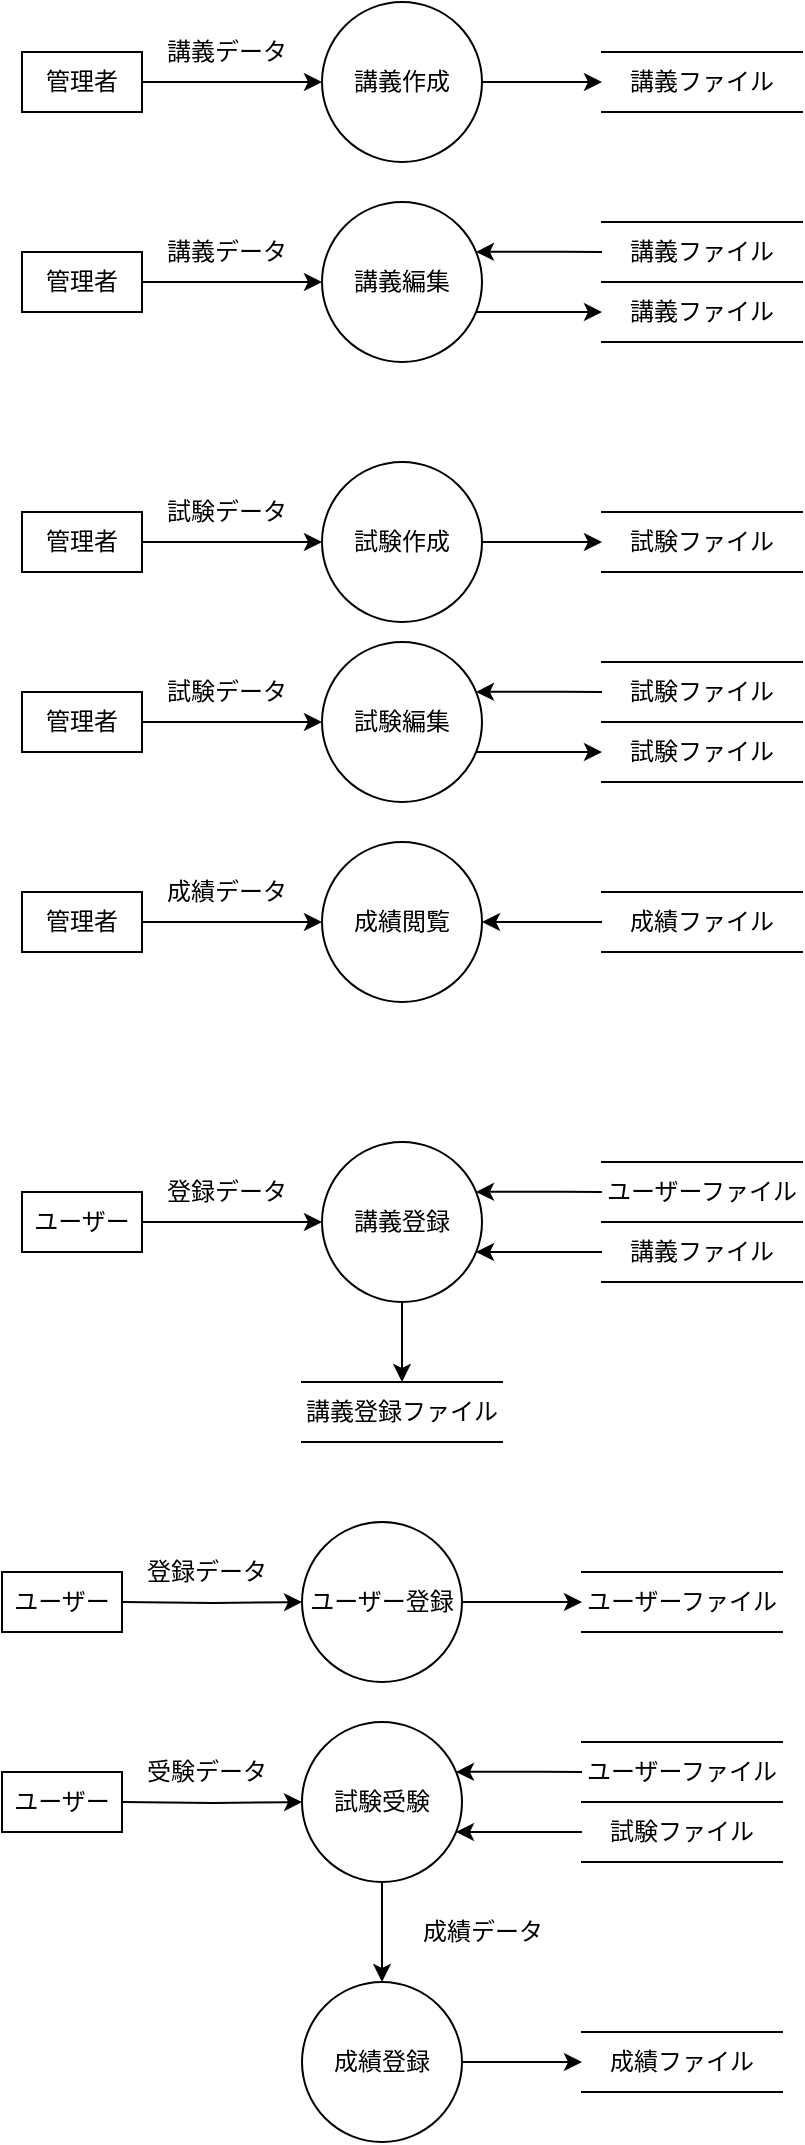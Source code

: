 <mxfile version="21.3.2" type="github">
  <diagram name="ページ1" id="FrLD95RIQMmI8HftjJOb">
    <mxGraphModel dx="681" dy="443" grid="1" gridSize="10" guides="1" tooltips="1" connect="1" arrows="1" fold="1" page="1" pageScale="1" pageWidth="827" pageHeight="1169" math="0" shadow="0">
      <root>
        <mxCell id="0" />
        <mxCell id="1" parent="0" />
        <mxCell id="FJ1qnEI9ynzxD4xMnwjm-6" value="" style="edgeStyle=orthogonalEdgeStyle;rounded=0;orthogonalLoop=1;jettySize=auto;html=1;" edge="1" parent="1" source="FJ1qnEI9ynzxD4xMnwjm-2" target="FJ1qnEI9ynzxD4xMnwjm-3">
          <mxGeometry relative="1" as="geometry" />
        </mxCell>
        <mxCell id="FJ1qnEI9ynzxD4xMnwjm-2" value="管理者" style="html=1;whiteSpace=wrap;" vertex="1" parent="1">
          <mxGeometry x="90" y="65" width="60" height="30" as="geometry" />
        </mxCell>
        <mxCell id="FJ1qnEI9ynzxD4xMnwjm-8" value="" style="edgeStyle=orthogonalEdgeStyle;rounded=0;orthogonalLoop=1;jettySize=auto;html=1;" edge="1" parent="1" source="FJ1qnEI9ynzxD4xMnwjm-3" target="FJ1qnEI9ynzxD4xMnwjm-7">
          <mxGeometry relative="1" as="geometry" />
        </mxCell>
        <mxCell id="FJ1qnEI9ynzxD4xMnwjm-3" value="講義作成" style="shape=ellipse;html=1;dashed=0;whiteSpace=wrap;aspect=fixed;perimeter=ellipsePerimeter;" vertex="1" parent="1">
          <mxGeometry x="240" y="40" width="80" height="80" as="geometry" />
        </mxCell>
        <mxCell id="FJ1qnEI9ynzxD4xMnwjm-7" value="講義ファイル" style="html=1;dashed=0;whiteSpace=wrap;shape=partialRectangle;right=0;left=0;" vertex="1" parent="1">
          <mxGeometry x="380" y="65" width="100" height="30" as="geometry" />
        </mxCell>
        <mxCell id="FJ1qnEI9ynzxD4xMnwjm-9" value="" style="edgeStyle=orthogonalEdgeStyle;rounded=0;orthogonalLoop=1;jettySize=auto;html=1;" edge="1" parent="1" source="FJ1qnEI9ynzxD4xMnwjm-10" target="FJ1qnEI9ynzxD4xMnwjm-12">
          <mxGeometry relative="1" as="geometry" />
        </mxCell>
        <mxCell id="FJ1qnEI9ynzxD4xMnwjm-10" value="管理者" style="html=1;whiteSpace=wrap;" vertex="1" parent="1">
          <mxGeometry x="90" y="295" width="60" height="30" as="geometry" />
        </mxCell>
        <mxCell id="FJ1qnEI9ynzxD4xMnwjm-11" value="" style="edgeStyle=orthogonalEdgeStyle;rounded=0;orthogonalLoop=1;jettySize=auto;html=1;" edge="1" parent="1" source="FJ1qnEI9ynzxD4xMnwjm-12" target="FJ1qnEI9ynzxD4xMnwjm-13">
          <mxGeometry relative="1" as="geometry" />
        </mxCell>
        <mxCell id="FJ1qnEI9ynzxD4xMnwjm-12" value="試験作成" style="shape=ellipse;html=1;dashed=0;whiteSpace=wrap;aspect=fixed;perimeter=ellipsePerimeter;" vertex="1" parent="1">
          <mxGeometry x="240" y="270" width="80" height="80" as="geometry" />
        </mxCell>
        <mxCell id="FJ1qnEI9ynzxD4xMnwjm-13" value="試験ファイル" style="html=1;dashed=0;whiteSpace=wrap;shape=partialRectangle;right=0;left=0;" vertex="1" parent="1">
          <mxGeometry x="380" y="295" width="100" height="30" as="geometry" />
        </mxCell>
        <mxCell id="FJ1qnEI9ynzxD4xMnwjm-14" value="講義データ" style="text;html=1;align=center;verticalAlign=middle;resizable=0;points=[];autosize=1;strokeColor=none;fillColor=none;" vertex="1" parent="1">
          <mxGeometry x="152" y="50" width="80" height="30" as="geometry" />
        </mxCell>
        <mxCell id="FJ1qnEI9ynzxD4xMnwjm-15" value="試験データ" style="text;html=1;align=center;verticalAlign=middle;resizable=0;points=[];autosize=1;strokeColor=none;fillColor=none;" vertex="1" parent="1">
          <mxGeometry x="152" y="280" width="80" height="30" as="geometry" />
        </mxCell>
        <mxCell id="FJ1qnEI9ynzxD4xMnwjm-19" value="" style="edgeStyle=orthogonalEdgeStyle;rounded=0;orthogonalLoop=1;jettySize=auto;html=1;" edge="1" parent="1" target="FJ1qnEI9ynzxD4xMnwjm-22">
          <mxGeometry relative="1" as="geometry">
            <mxPoint x="140" y="840" as="sourcePoint" />
          </mxGeometry>
        </mxCell>
        <mxCell id="FJ1qnEI9ynzxD4xMnwjm-20" value="ユーザー" style="html=1;whiteSpace=wrap;" vertex="1" parent="1">
          <mxGeometry x="80" y="925" width="60" height="30" as="geometry" />
        </mxCell>
        <mxCell id="FJ1qnEI9ynzxD4xMnwjm-21" value="" style="edgeStyle=orthogonalEdgeStyle;rounded=0;orthogonalLoop=1;jettySize=auto;html=1;" edge="1" parent="1" source="FJ1qnEI9ynzxD4xMnwjm-22" target="FJ1qnEI9ynzxD4xMnwjm-23">
          <mxGeometry relative="1" as="geometry" />
        </mxCell>
        <mxCell id="FJ1qnEI9ynzxD4xMnwjm-22" value="ユーザー登録" style="shape=ellipse;html=1;dashed=0;whiteSpace=wrap;aspect=fixed;perimeter=ellipsePerimeter;" vertex="1" parent="1">
          <mxGeometry x="230" y="800" width="80" height="80" as="geometry" />
        </mxCell>
        <mxCell id="FJ1qnEI9ynzxD4xMnwjm-23" value="ユーザーファイル" style="html=1;dashed=0;whiteSpace=wrap;shape=partialRectangle;right=0;left=0;" vertex="1" parent="1">
          <mxGeometry x="370" y="825" width="100" height="30" as="geometry" />
        </mxCell>
        <mxCell id="FJ1qnEI9ynzxD4xMnwjm-24" value="登録データ" style="text;html=1;align=center;verticalAlign=middle;resizable=0;points=[];autosize=1;strokeColor=none;fillColor=none;" vertex="1" parent="1">
          <mxGeometry x="142" y="810" width="80" height="30" as="geometry" />
        </mxCell>
        <mxCell id="FJ1qnEI9ynzxD4xMnwjm-25" value="" style="edgeStyle=orthogonalEdgeStyle;rounded=0;orthogonalLoop=1;jettySize=auto;html=1;" edge="1" parent="1" target="FJ1qnEI9ynzxD4xMnwjm-28">
          <mxGeometry relative="1" as="geometry">
            <mxPoint x="140" y="940" as="sourcePoint" />
          </mxGeometry>
        </mxCell>
        <mxCell id="FJ1qnEI9ynzxD4xMnwjm-26" value="ユーザー" style="html=1;whiteSpace=wrap;" vertex="1" parent="1">
          <mxGeometry x="80" y="825" width="60" height="30" as="geometry" />
        </mxCell>
        <mxCell id="FJ1qnEI9ynzxD4xMnwjm-32" value="" style="edgeStyle=orthogonalEdgeStyle;rounded=0;orthogonalLoop=1;jettySize=auto;html=1;" edge="1" parent="1" source="FJ1qnEI9ynzxD4xMnwjm-28" target="FJ1qnEI9ynzxD4xMnwjm-31">
          <mxGeometry relative="1" as="geometry" />
        </mxCell>
        <mxCell id="FJ1qnEI9ynzxD4xMnwjm-28" value="試験受験" style="shape=ellipse;html=1;dashed=0;whiteSpace=wrap;aspect=fixed;perimeter=ellipsePerimeter;" vertex="1" parent="1">
          <mxGeometry x="230" y="900" width="80" height="80" as="geometry" />
        </mxCell>
        <mxCell id="FJ1qnEI9ynzxD4xMnwjm-30" value="受験データ" style="text;html=1;align=center;verticalAlign=middle;resizable=0;points=[];autosize=1;strokeColor=none;fillColor=none;" vertex="1" parent="1">
          <mxGeometry x="142" y="910" width="80" height="30" as="geometry" />
        </mxCell>
        <mxCell id="FJ1qnEI9ynzxD4xMnwjm-35" value="" style="edgeStyle=orthogonalEdgeStyle;rounded=0;orthogonalLoop=1;jettySize=auto;html=1;" edge="1" parent="1" source="FJ1qnEI9ynzxD4xMnwjm-31" target="FJ1qnEI9ynzxD4xMnwjm-34">
          <mxGeometry relative="1" as="geometry" />
        </mxCell>
        <mxCell id="FJ1qnEI9ynzxD4xMnwjm-31" value="成績登録" style="shape=ellipse;html=1;dashed=0;whiteSpace=wrap;aspect=fixed;perimeter=ellipsePerimeter;" vertex="1" parent="1">
          <mxGeometry x="230" y="1030" width="80" height="80" as="geometry" />
        </mxCell>
        <mxCell id="FJ1qnEI9ynzxD4xMnwjm-33" value="成績データ" style="text;html=1;align=center;verticalAlign=middle;resizable=0;points=[];autosize=1;strokeColor=none;fillColor=none;" vertex="1" parent="1">
          <mxGeometry x="280" y="990" width="80" height="30" as="geometry" />
        </mxCell>
        <mxCell id="FJ1qnEI9ynzxD4xMnwjm-34" value="成績ファイル" style="html=1;dashed=0;whiteSpace=wrap;shape=partialRectangle;right=0;left=0;" vertex="1" parent="1">
          <mxGeometry x="370" y="1055" width="100" height="30" as="geometry" />
        </mxCell>
        <mxCell id="FJ1qnEI9ynzxD4xMnwjm-36" value="" style="edgeStyle=orthogonalEdgeStyle;rounded=0;orthogonalLoop=1;jettySize=auto;html=1;" edge="1" parent="1" source="FJ1qnEI9ynzxD4xMnwjm-37" target="FJ1qnEI9ynzxD4xMnwjm-39">
          <mxGeometry relative="1" as="geometry" />
        </mxCell>
        <mxCell id="FJ1qnEI9ynzxD4xMnwjm-37" value="管理者" style="html=1;whiteSpace=wrap;" vertex="1" parent="1">
          <mxGeometry x="90" y="165" width="60" height="30" as="geometry" />
        </mxCell>
        <mxCell id="FJ1qnEI9ynzxD4xMnwjm-38" value="" style="edgeStyle=orthogonalEdgeStyle;rounded=0;orthogonalLoop=1;jettySize=auto;html=1;" edge="1" parent="1" source="FJ1qnEI9ynzxD4xMnwjm-39" target="FJ1qnEI9ynzxD4xMnwjm-40">
          <mxGeometry relative="1" as="geometry">
            <Array as="points">
              <mxPoint x="360" y="195" />
              <mxPoint x="360" y="195" />
            </Array>
          </mxGeometry>
        </mxCell>
        <mxCell id="FJ1qnEI9ynzxD4xMnwjm-39" value="講義編集" style="shape=ellipse;html=1;dashed=0;whiteSpace=wrap;aspect=fixed;perimeter=ellipsePerimeter;" vertex="1" parent="1">
          <mxGeometry x="240" y="140" width="80" height="80" as="geometry" />
        </mxCell>
        <mxCell id="FJ1qnEI9ynzxD4xMnwjm-40" value="講義ファイル" style="html=1;dashed=0;whiteSpace=wrap;shape=partialRectangle;right=0;left=0;" vertex="1" parent="1">
          <mxGeometry x="380" y="180" width="100" height="30" as="geometry" />
        </mxCell>
        <mxCell id="FJ1qnEI9ynzxD4xMnwjm-41" value="講義データ" style="text;html=1;align=center;verticalAlign=middle;resizable=0;points=[];autosize=1;strokeColor=none;fillColor=none;" vertex="1" parent="1">
          <mxGeometry x="152" y="150" width="80" height="30" as="geometry" />
        </mxCell>
        <mxCell id="FJ1qnEI9ynzxD4xMnwjm-42" value="" style="edgeStyle=orthogonalEdgeStyle;rounded=0;orthogonalLoop=1;jettySize=auto;html=1;" edge="1" parent="1">
          <mxGeometry relative="1" as="geometry">
            <mxPoint x="380" y="164.94" as="sourcePoint" />
            <mxPoint x="317" y="164.94" as="targetPoint" />
            <Array as="points">
              <mxPoint x="360" y="164.94" />
              <mxPoint x="360" y="164.94" />
            </Array>
          </mxGeometry>
        </mxCell>
        <mxCell id="FJ1qnEI9ynzxD4xMnwjm-43" value="講義ファイル" style="html=1;dashed=0;whiteSpace=wrap;shape=partialRectangle;right=0;left=0;" vertex="1" parent="1">
          <mxGeometry x="380" y="150" width="100" height="30" as="geometry" />
        </mxCell>
        <mxCell id="FJ1qnEI9ynzxD4xMnwjm-58" value="" style="edgeStyle=orthogonalEdgeStyle;rounded=0;orthogonalLoop=1;jettySize=auto;html=1;" edge="1" parent="1" source="FJ1qnEI9ynzxD4xMnwjm-59" target="FJ1qnEI9ynzxD4xMnwjm-61">
          <mxGeometry relative="1" as="geometry" />
        </mxCell>
        <mxCell id="FJ1qnEI9ynzxD4xMnwjm-59" value="管理者" style="html=1;whiteSpace=wrap;" vertex="1" parent="1">
          <mxGeometry x="90" y="385" width="60" height="30" as="geometry" />
        </mxCell>
        <mxCell id="FJ1qnEI9ynzxD4xMnwjm-60" value="" style="edgeStyle=orthogonalEdgeStyle;rounded=0;orthogonalLoop=1;jettySize=auto;html=1;" edge="1" parent="1" source="FJ1qnEI9ynzxD4xMnwjm-61" target="FJ1qnEI9ynzxD4xMnwjm-62">
          <mxGeometry relative="1" as="geometry">
            <Array as="points">
              <mxPoint x="360" y="415" />
              <mxPoint x="360" y="415" />
            </Array>
          </mxGeometry>
        </mxCell>
        <mxCell id="FJ1qnEI9ynzxD4xMnwjm-61" value="試験編集" style="shape=ellipse;html=1;dashed=0;whiteSpace=wrap;aspect=fixed;perimeter=ellipsePerimeter;" vertex="1" parent="1">
          <mxGeometry x="240" y="360" width="80" height="80" as="geometry" />
        </mxCell>
        <mxCell id="FJ1qnEI9ynzxD4xMnwjm-62" value="試験ファイル" style="html=1;dashed=0;whiteSpace=wrap;shape=partialRectangle;right=0;left=0;" vertex="1" parent="1">
          <mxGeometry x="380" y="400" width="100" height="30" as="geometry" />
        </mxCell>
        <mxCell id="FJ1qnEI9ynzxD4xMnwjm-63" value="試験データ" style="text;html=1;align=center;verticalAlign=middle;resizable=0;points=[];autosize=1;strokeColor=none;fillColor=none;" vertex="1" parent="1">
          <mxGeometry x="152" y="370" width="80" height="30" as="geometry" />
        </mxCell>
        <mxCell id="FJ1qnEI9ynzxD4xMnwjm-64" value="" style="edgeStyle=orthogonalEdgeStyle;rounded=0;orthogonalLoop=1;jettySize=auto;html=1;" edge="1" parent="1">
          <mxGeometry relative="1" as="geometry">
            <mxPoint x="380" y="384.94" as="sourcePoint" />
            <mxPoint x="317" y="384.94" as="targetPoint" />
            <Array as="points">
              <mxPoint x="360" y="384.94" />
              <mxPoint x="360" y="384.94" />
            </Array>
          </mxGeometry>
        </mxCell>
        <mxCell id="FJ1qnEI9ynzxD4xMnwjm-65" value="試験ファイル" style="html=1;dashed=0;whiteSpace=wrap;shape=partialRectangle;right=0;left=0;" vertex="1" parent="1">
          <mxGeometry x="380" y="370" width="100" height="30" as="geometry" />
        </mxCell>
        <mxCell id="FJ1qnEI9ynzxD4xMnwjm-66" value="" style="edgeStyle=orthogonalEdgeStyle;rounded=0;orthogonalLoop=1;jettySize=auto;html=1;" edge="1" parent="1" source="FJ1qnEI9ynzxD4xMnwjm-67" target="FJ1qnEI9ynzxD4xMnwjm-69">
          <mxGeometry relative="1" as="geometry" />
        </mxCell>
        <mxCell id="FJ1qnEI9ynzxD4xMnwjm-67" value="ユーザー" style="html=1;whiteSpace=wrap;" vertex="1" parent="1">
          <mxGeometry x="90" y="635" width="60" height="30" as="geometry" />
        </mxCell>
        <mxCell id="FJ1qnEI9ynzxD4xMnwjm-73" value="" style="edgeStyle=orthogonalEdgeStyle;rounded=0;orthogonalLoop=1;jettySize=auto;html=1;" edge="1" parent="1" source="FJ1qnEI9ynzxD4xMnwjm-69" target="FJ1qnEI9ynzxD4xMnwjm-71">
          <mxGeometry relative="1" as="geometry" />
        </mxCell>
        <mxCell id="FJ1qnEI9ynzxD4xMnwjm-69" value="講義登録" style="shape=ellipse;html=1;dashed=0;whiteSpace=wrap;aspect=fixed;perimeter=ellipsePerimeter;" vertex="1" parent="1">
          <mxGeometry x="240" y="610" width="80" height="80" as="geometry" />
        </mxCell>
        <mxCell id="FJ1qnEI9ynzxD4xMnwjm-70" value="登録データ" style="text;html=1;align=center;verticalAlign=middle;resizable=0;points=[];autosize=1;strokeColor=none;fillColor=none;" vertex="1" parent="1">
          <mxGeometry x="152" y="620" width="80" height="30" as="geometry" />
        </mxCell>
        <mxCell id="FJ1qnEI9ynzxD4xMnwjm-71" value="講義登録ファイル" style="html=1;dashed=0;whiteSpace=wrap;shape=partialRectangle;right=0;left=0;" vertex="1" parent="1">
          <mxGeometry x="230" y="730" width="100" height="30" as="geometry" />
        </mxCell>
        <mxCell id="FJ1qnEI9ynzxD4xMnwjm-74" value="" style="edgeStyle=orthogonalEdgeStyle;rounded=0;orthogonalLoop=1;jettySize=auto;html=1;" edge="1" parent="1" source="FJ1qnEI9ynzxD4xMnwjm-75">
          <mxGeometry relative="1" as="geometry">
            <Array as="points">
              <mxPoint x="360" y="665" />
              <mxPoint x="360" y="665" />
            </Array>
            <mxPoint x="317" y="665" as="targetPoint" />
          </mxGeometry>
        </mxCell>
        <mxCell id="FJ1qnEI9ynzxD4xMnwjm-75" value="講義ファイル" style="html=1;dashed=0;whiteSpace=wrap;shape=partialRectangle;right=0;left=0;" vertex="1" parent="1">
          <mxGeometry x="380" y="650" width="100" height="30" as="geometry" />
        </mxCell>
        <mxCell id="FJ1qnEI9ynzxD4xMnwjm-76" value="" style="edgeStyle=orthogonalEdgeStyle;rounded=0;orthogonalLoop=1;jettySize=auto;html=1;" edge="1" parent="1">
          <mxGeometry relative="1" as="geometry">
            <mxPoint x="380" y="634.94" as="sourcePoint" />
            <mxPoint x="317" y="634.94" as="targetPoint" />
            <Array as="points">
              <mxPoint x="360" y="634.94" />
              <mxPoint x="360" y="634.94" />
            </Array>
          </mxGeometry>
        </mxCell>
        <mxCell id="FJ1qnEI9ynzxD4xMnwjm-77" value="ユーザーファイル" style="html=1;dashed=0;whiteSpace=wrap;shape=partialRectangle;right=0;left=0;" vertex="1" parent="1">
          <mxGeometry x="380" y="620" width="100" height="30" as="geometry" />
        </mxCell>
        <mxCell id="FJ1qnEI9ynzxD4xMnwjm-78" value="" style="edgeStyle=orthogonalEdgeStyle;rounded=0;orthogonalLoop=1;jettySize=auto;html=1;" edge="1" parent="1" source="FJ1qnEI9ynzxD4xMnwjm-79">
          <mxGeometry relative="1" as="geometry">
            <Array as="points">
              <mxPoint x="350" y="955" />
              <mxPoint x="350" y="955" />
            </Array>
            <mxPoint x="307" y="955" as="targetPoint" />
          </mxGeometry>
        </mxCell>
        <mxCell id="FJ1qnEI9ynzxD4xMnwjm-79" value="試験ファイル" style="html=1;dashed=0;whiteSpace=wrap;shape=partialRectangle;right=0;left=0;" vertex="1" parent="1">
          <mxGeometry x="370" y="940" width="100" height="30" as="geometry" />
        </mxCell>
        <mxCell id="FJ1qnEI9ynzxD4xMnwjm-80" value="" style="edgeStyle=orthogonalEdgeStyle;rounded=0;orthogonalLoop=1;jettySize=auto;html=1;" edge="1" parent="1">
          <mxGeometry relative="1" as="geometry">
            <mxPoint x="370" y="924.94" as="sourcePoint" />
            <mxPoint x="307" y="924.94" as="targetPoint" />
            <Array as="points">
              <mxPoint x="350" y="924.94" />
              <mxPoint x="350" y="924.94" />
            </Array>
          </mxGeometry>
        </mxCell>
        <mxCell id="FJ1qnEI9ynzxD4xMnwjm-81" value="ユーザーファイル" style="html=1;dashed=0;whiteSpace=wrap;shape=partialRectangle;right=0;left=0;" vertex="1" parent="1">
          <mxGeometry x="370" y="910" width="100" height="30" as="geometry" />
        </mxCell>
        <mxCell id="FJ1qnEI9ynzxD4xMnwjm-86" value="" style="edgeStyle=orthogonalEdgeStyle;rounded=0;orthogonalLoop=1;jettySize=auto;html=1;" edge="1" parent="1" source="FJ1qnEI9ynzxD4xMnwjm-87" target="FJ1qnEI9ynzxD4xMnwjm-89">
          <mxGeometry relative="1" as="geometry" />
        </mxCell>
        <mxCell id="FJ1qnEI9ynzxD4xMnwjm-87" value="管理者" style="html=1;whiteSpace=wrap;" vertex="1" parent="1">
          <mxGeometry x="90" y="485" width="60" height="30" as="geometry" />
        </mxCell>
        <mxCell id="FJ1qnEI9ynzxD4xMnwjm-88" value="" style="edgeStyle=orthogonalEdgeStyle;rounded=0;orthogonalLoop=1;jettySize=auto;html=1;" edge="1" parent="1" source="FJ1qnEI9ynzxD4xMnwjm-90" target="FJ1qnEI9ynzxD4xMnwjm-89">
          <mxGeometry relative="1" as="geometry" />
        </mxCell>
        <mxCell id="FJ1qnEI9ynzxD4xMnwjm-89" value="成績閲覧" style="shape=ellipse;html=1;dashed=0;whiteSpace=wrap;aspect=fixed;perimeter=ellipsePerimeter;" vertex="1" parent="1">
          <mxGeometry x="240" y="460" width="80" height="80" as="geometry" />
        </mxCell>
        <mxCell id="FJ1qnEI9ynzxD4xMnwjm-90" value="成績ファイル" style="html=1;dashed=0;whiteSpace=wrap;shape=partialRectangle;right=0;left=0;" vertex="1" parent="1">
          <mxGeometry x="380" y="485" width="100" height="30" as="geometry" />
        </mxCell>
        <mxCell id="FJ1qnEI9ynzxD4xMnwjm-91" value="成績データ" style="text;html=1;align=center;verticalAlign=middle;resizable=0;points=[];autosize=1;strokeColor=none;fillColor=none;" vertex="1" parent="1">
          <mxGeometry x="152" y="470" width="80" height="30" as="geometry" />
        </mxCell>
      </root>
    </mxGraphModel>
  </diagram>
</mxfile>
